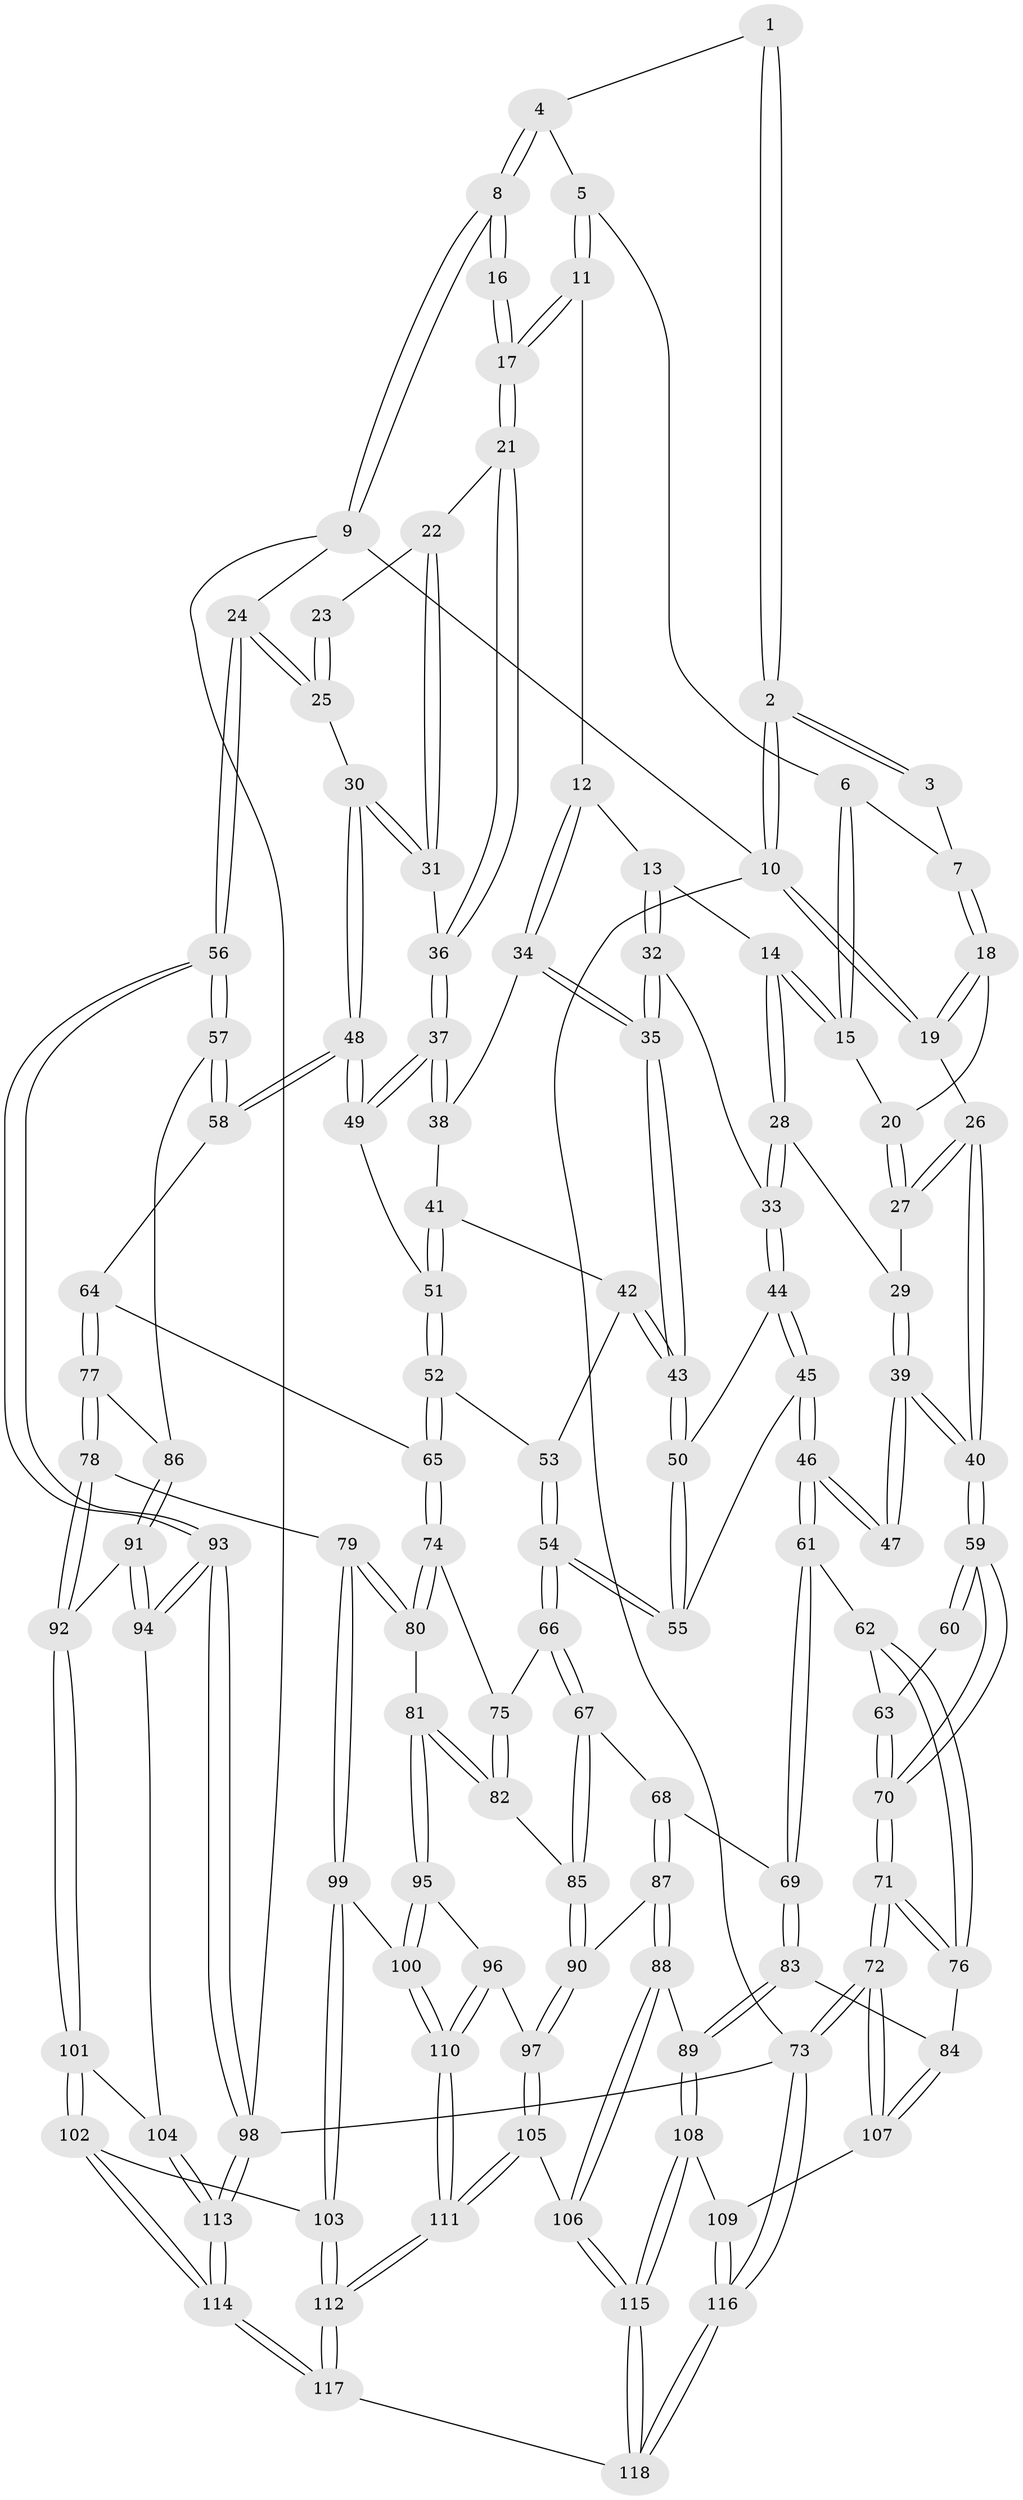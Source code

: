 // coarse degree distribution, {3: 0.07317073170731707, 2: 0.024390243902439025, 4: 0.34146341463414637, 5: 0.43902439024390244, 6: 0.12195121951219512}
// Generated by graph-tools (version 1.1) at 2025/24/03/03/25 07:24:32]
// undirected, 118 vertices, 292 edges
graph export_dot {
graph [start="1"]
  node [color=gray90,style=filled];
  1 [pos="+0.38340099931119437+0"];
  2 [pos="+0+0"];
  3 [pos="+0.3487489687385873+0.04762936565683247"];
  4 [pos="+0.6277589883947425+0"];
  5 [pos="+0.6180673067045744+0"];
  6 [pos="+0.39136214280097564+0.08022681779769965"];
  7 [pos="+0.36110919128087626+0.08914207320842989"];
  8 [pos="+1+0"];
  9 [pos="+1+0"];
  10 [pos="+0+0"];
  11 [pos="+0.650582711580203+0.1511036625727938"];
  12 [pos="+0.5773711438645732+0.20206497676982288"];
  13 [pos="+0.5654961975203543+0.20391665931756606"];
  14 [pos="+0.5349719512306269+0.20056891389568482"];
  15 [pos="+0.49980131841235653+0.1875581535336487"];
  16 [pos="+1+0"];
  17 [pos="+0.6941383930624735+0.18223789231272955"];
  18 [pos="+0.3235638704682045+0.13021050084509023"];
  19 [pos="+0+0"];
  20 [pos="+0.32230674105444895+0.1748587172174082"];
  21 [pos="+0.7057291943947276+0.19281793848996004"];
  22 [pos="+0.834247923331539+0.19148930175435772"];
  23 [pos="+0.8756779043280513+0.1816111858713331"];
  24 [pos="+1+0.3123325581650921"];
  25 [pos="+1+0.3191667993925351"];
  26 [pos="+0+0.09034473634895894"];
  27 [pos="+0.30280235223676116+0.22318459087975148"];
  28 [pos="+0.32763795837408194+0.28649389882086296"];
  29 [pos="+0.312486403284968+0.2739898356668338"];
  30 [pos="+0.9493962964200454+0.35667427776281424"];
  31 [pos="+0.8922675559312521+0.32217657515388587"];
  32 [pos="+0.43805545074099245+0.3239375984401673"];
  33 [pos="+0.3591217966242987+0.3303943158864506"];
  34 [pos="+0.5645256705908657+0.2823710797254851"];
  35 [pos="+0.5159260867601237+0.390539889472015"];
  36 [pos="+0.7340343898104001+0.3046304321589701"];
  37 [pos="+0.7338930862453733+0.37590322528625275"];
  38 [pos="+0.6079860528180728+0.37014041136091963"];
  39 [pos="+0.21983045389203404+0.334606336119832"];
  40 [pos="+0+0.22021365637798768"];
  41 [pos="+0.577000608881887+0.4114984984882168"];
  42 [pos="+0.5727395946522665+0.41297481392301305"];
  43 [pos="+0.5168949817804329+0.40470825309259717"];
  44 [pos="+0.36515208221295176+0.41613330807775334"];
  45 [pos="+0.3610902109530437+0.4284176166884418"];
  46 [pos="+0.31162297339390754+0.5225924761504294"];
  47 [pos="+0.2166156033265047+0.43239238115052975"];
  48 [pos="+0.8483229101803266+0.4751405721205137"];
  49 [pos="+0.7401577204211655+0.40578036165409953"];
  50 [pos="+0.5158769925696538+0.4061483780464859"];
  51 [pos="+0.7012704598256445+0.43875684209462973"];
  52 [pos="+0.646113956307177+0.5207420916968579"];
  53 [pos="+0.5848459703325368+0.4444698942702717"];
  54 [pos="+0.5154255891889412+0.5616026656294367"];
  55 [pos="+0.5063778469039286+0.48116274014277"];
  56 [pos="+1+0.61040000682956"];
  57 [pos="+0.8939533571160362+0.5887071441166668"];
  58 [pos="+0.8738631493811121+0.5635871450716342"];
  59 [pos="+0+0.3144361750998896"];
  60 [pos="+0.1866651754372061+0.43671943340480046"];
  61 [pos="+0.3141053727647957+0.5535115968196311"];
  62 [pos="+0.20605411018362474+0.5766786340216219"];
  63 [pos="+0.12604195438165353+0.5100890537629729"];
  64 [pos="+0.6805634885683217+0.591365212433535"];
  65 [pos="+0.6228540294948706+0.5796895847740162"];
  66 [pos="+0.5162569456795366+0.5783515139310752"];
  67 [pos="+0.49327044362918554+0.5915047722802701"];
  68 [pos="+0.4243079110547138+0.5987093722733379"];
  69 [pos="+0.3166607375686575+0.5566309952109423"];
  70 [pos="+0+0.48461096206709126"];
  71 [pos="+0+0.7192274141281249"];
  72 [pos="+0+0.7563245847130863"];
  73 [pos="+0+1"];
  74 [pos="+0.6179754417944755+0.5826349775330787"];
  75 [pos="+0.6143138490946659+0.5830784054352304"];
  76 [pos="+0.06676778081986759+0.6994171269847371"];
  77 [pos="+0.7555422393998383+0.698578850161878"];
  78 [pos="+0.6978592928385858+0.7551820479788833"];
  79 [pos="+0.6934086764866663+0.7563392472187996"];
  80 [pos="+0.6774417986423442+0.7492176015211237"];
  81 [pos="+0.6602893027070208+0.7531942957103896"];
  82 [pos="+0.5802979711150477+0.7362294938188324"];
  83 [pos="+0.25738082542831014+0.7723811752807109"];
  84 [pos="+0.24774284896147794+0.7711240039791173"];
  85 [pos="+0.5279908194720808+0.7515697795104046"];
  86 [pos="+0.859259604134799+0.6661557124153726"];
  87 [pos="+0.4017758318782045+0.776527988085592"];
  88 [pos="+0.32670574321866824+0.8424783402383902"];
  89 [pos="+0.3255902107285166+0.842676340887248"];
  90 [pos="+0.5166332547701927+0.7751824136397434"];
  91 [pos="+0.8649107957077418+0.7125029132953233"];
  92 [pos="+0.7909531320367548+0.8047086255908074"];
  93 [pos="+1+0.8672662045886884"];
  94 [pos="+0.943943290796638+0.8375141188147279"];
  95 [pos="+0.5809918806707085+0.8313203225049669"];
  96 [pos="+0.5613323144521236+0.8334967982375603"];
  97 [pos="+0.5417271677982679+0.8293517098698028"];
  98 [pos="+1+1"];
  99 [pos="+0.6861033080329112+0.8723417896917233"];
  100 [pos="+0.6678151459165289+0.8753151271289797"];
  101 [pos="+0.8103640185195948+0.8803782233658014"];
  102 [pos="+0.7718205408191479+0.9150810337420584"];
  103 [pos="+0.7364903437610575+0.9127449552351966"];
  104 [pos="+0.8873082397236016+0.8740534837717838"];
  105 [pos="+0.4837780716391437+0.9195138380976711"];
  106 [pos="+0.46084562940396007+0.9139037324941548"];
  107 [pos="+0.11463662826946208+0.8914261576304456"];
  108 [pos="+0.26102592207045794+0.9825894578473406"];
  109 [pos="+0.14762379367341175+0.9294056964358864"];
  110 [pos="+0.6042301156151758+0.9320496307742066"];
  111 [pos="+0.5584344703265472+1"];
  112 [pos="+0.5773197848314535+1"];
  113 [pos="+0.9468341109270114+1"];
  114 [pos="+0.9433800498005229+1"];
  115 [pos="+0.28250241483936805+1"];
  116 [pos="+0+1"];
  117 [pos="+0.5728035764511692+1"];
  118 [pos="+0.28717316430436013+1"];
  1 -- 2;
  1 -- 2;
  1 -- 4;
  2 -- 3;
  2 -- 3;
  2 -- 10;
  2 -- 10;
  3 -- 7;
  4 -- 5;
  4 -- 8;
  4 -- 8;
  5 -- 6;
  5 -- 11;
  5 -- 11;
  6 -- 7;
  6 -- 15;
  6 -- 15;
  7 -- 18;
  7 -- 18;
  8 -- 9;
  8 -- 9;
  8 -- 16;
  8 -- 16;
  9 -- 10;
  9 -- 24;
  9 -- 98;
  10 -- 19;
  10 -- 19;
  10 -- 73;
  11 -- 12;
  11 -- 17;
  11 -- 17;
  12 -- 13;
  12 -- 34;
  12 -- 34;
  13 -- 14;
  13 -- 32;
  13 -- 32;
  14 -- 15;
  14 -- 15;
  14 -- 28;
  14 -- 28;
  15 -- 20;
  16 -- 17;
  16 -- 17;
  17 -- 21;
  17 -- 21;
  18 -- 19;
  18 -- 19;
  18 -- 20;
  19 -- 26;
  20 -- 27;
  20 -- 27;
  21 -- 22;
  21 -- 36;
  21 -- 36;
  22 -- 23;
  22 -- 31;
  22 -- 31;
  23 -- 25;
  23 -- 25;
  24 -- 25;
  24 -- 25;
  24 -- 56;
  24 -- 56;
  25 -- 30;
  26 -- 27;
  26 -- 27;
  26 -- 40;
  26 -- 40;
  27 -- 29;
  28 -- 29;
  28 -- 33;
  28 -- 33;
  29 -- 39;
  29 -- 39;
  30 -- 31;
  30 -- 31;
  30 -- 48;
  30 -- 48;
  31 -- 36;
  32 -- 33;
  32 -- 35;
  32 -- 35;
  33 -- 44;
  33 -- 44;
  34 -- 35;
  34 -- 35;
  34 -- 38;
  35 -- 43;
  35 -- 43;
  36 -- 37;
  36 -- 37;
  37 -- 38;
  37 -- 38;
  37 -- 49;
  37 -- 49;
  38 -- 41;
  39 -- 40;
  39 -- 40;
  39 -- 47;
  39 -- 47;
  40 -- 59;
  40 -- 59;
  41 -- 42;
  41 -- 51;
  41 -- 51;
  42 -- 43;
  42 -- 43;
  42 -- 53;
  43 -- 50;
  43 -- 50;
  44 -- 45;
  44 -- 45;
  44 -- 50;
  45 -- 46;
  45 -- 46;
  45 -- 55;
  46 -- 47;
  46 -- 47;
  46 -- 61;
  46 -- 61;
  48 -- 49;
  48 -- 49;
  48 -- 58;
  48 -- 58;
  49 -- 51;
  50 -- 55;
  50 -- 55;
  51 -- 52;
  51 -- 52;
  52 -- 53;
  52 -- 65;
  52 -- 65;
  53 -- 54;
  53 -- 54;
  54 -- 55;
  54 -- 55;
  54 -- 66;
  54 -- 66;
  56 -- 57;
  56 -- 57;
  56 -- 93;
  56 -- 93;
  57 -- 58;
  57 -- 58;
  57 -- 86;
  58 -- 64;
  59 -- 60;
  59 -- 60;
  59 -- 70;
  59 -- 70;
  60 -- 63;
  61 -- 62;
  61 -- 69;
  61 -- 69;
  62 -- 63;
  62 -- 76;
  62 -- 76;
  63 -- 70;
  63 -- 70;
  64 -- 65;
  64 -- 77;
  64 -- 77;
  65 -- 74;
  65 -- 74;
  66 -- 67;
  66 -- 67;
  66 -- 75;
  67 -- 68;
  67 -- 85;
  67 -- 85;
  68 -- 69;
  68 -- 87;
  68 -- 87;
  69 -- 83;
  69 -- 83;
  70 -- 71;
  70 -- 71;
  71 -- 72;
  71 -- 72;
  71 -- 76;
  71 -- 76;
  72 -- 73;
  72 -- 73;
  72 -- 107;
  72 -- 107;
  73 -- 116;
  73 -- 116;
  73 -- 98;
  74 -- 75;
  74 -- 80;
  74 -- 80;
  75 -- 82;
  75 -- 82;
  76 -- 84;
  77 -- 78;
  77 -- 78;
  77 -- 86;
  78 -- 79;
  78 -- 92;
  78 -- 92;
  79 -- 80;
  79 -- 80;
  79 -- 99;
  79 -- 99;
  80 -- 81;
  81 -- 82;
  81 -- 82;
  81 -- 95;
  81 -- 95;
  82 -- 85;
  83 -- 84;
  83 -- 89;
  83 -- 89;
  84 -- 107;
  84 -- 107;
  85 -- 90;
  85 -- 90;
  86 -- 91;
  86 -- 91;
  87 -- 88;
  87 -- 88;
  87 -- 90;
  88 -- 89;
  88 -- 106;
  88 -- 106;
  89 -- 108;
  89 -- 108;
  90 -- 97;
  90 -- 97;
  91 -- 92;
  91 -- 94;
  91 -- 94;
  92 -- 101;
  92 -- 101;
  93 -- 94;
  93 -- 94;
  93 -- 98;
  93 -- 98;
  94 -- 104;
  95 -- 96;
  95 -- 100;
  95 -- 100;
  96 -- 97;
  96 -- 110;
  96 -- 110;
  97 -- 105;
  97 -- 105;
  98 -- 113;
  98 -- 113;
  99 -- 100;
  99 -- 103;
  99 -- 103;
  100 -- 110;
  100 -- 110;
  101 -- 102;
  101 -- 102;
  101 -- 104;
  102 -- 103;
  102 -- 114;
  102 -- 114;
  103 -- 112;
  103 -- 112;
  104 -- 113;
  104 -- 113;
  105 -- 106;
  105 -- 111;
  105 -- 111;
  106 -- 115;
  106 -- 115;
  107 -- 109;
  108 -- 109;
  108 -- 115;
  108 -- 115;
  109 -- 116;
  109 -- 116;
  110 -- 111;
  110 -- 111;
  111 -- 112;
  111 -- 112;
  112 -- 117;
  112 -- 117;
  113 -- 114;
  113 -- 114;
  114 -- 117;
  114 -- 117;
  115 -- 118;
  115 -- 118;
  116 -- 118;
  116 -- 118;
  117 -- 118;
}
